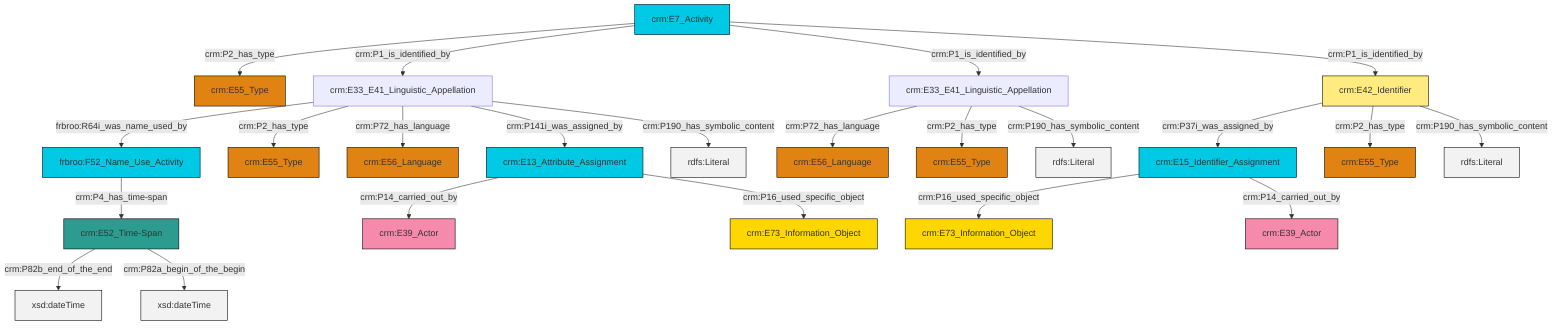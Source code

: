 graph TD
classDef Literal fill:#f2f2f2,stroke:#000000;
classDef CRM_Entity fill:#FFFFFF,stroke:#000000;
classDef Temporal_Entity fill:#00C9E6, stroke:#000000;
classDef Type fill:#E18312, stroke:#000000;
classDef Time-Span fill:#2C9C91, stroke:#000000;
classDef Appellation fill:#FFEB7F, stroke:#000000;
classDef Place fill:#008836, stroke:#000000;
classDef Persistent_Item fill:#B266B2, stroke:#000000;
classDef Conceptual_Object fill:#FFD700, stroke:#000000;
classDef Physical_Thing fill:#D2B48C, stroke:#000000;
classDef Actor fill:#f58aad, stroke:#000000;
classDef PC_Classes fill:#4ce600, stroke:#000000;
classDef Multi fill:#cccccc,stroke:#000000;

2["crm:E7_Activity"]:::Temporal_Entity -->|crm:P2_has_type| 3["crm:E55_Type"]:::Type
6["crm:E33_E41_Linguistic_Appellation"]:::Default -->|frbroo:R64i_was_name_used_by| 7["frbroo:F52_Name_Use_Activity"]:::Temporal_Entity
6["crm:E33_E41_Linguistic_Appellation"]:::Default -->|crm:P2_has_type| 8["crm:E55_Type"]:::Type
4["crm:E33_E41_Linguistic_Appellation"]:::Default -->|crm:P72_has_language| 0["crm:E56_Language"]:::Type
11["crm:E13_Attribute_Assignment"]:::Temporal_Entity -->|crm:P14_carried_out_by| 12["crm:E39_Actor"]:::Actor
16["crm:E42_Identifier"]:::Appellation -->|crm:P37i_was_assigned_by| 18["crm:E15_Identifier_Assignment"]:::Temporal_Entity
16["crm:E42_Identifier"]:::Appellation -->|crm:P2_has_type| 20["crm:E55_Type"]:::Type
18["crm:E15_Identifier_Assignment"]:::Temporal_Entity -->|crm:P16_used_specific_object| 27["crm:E73_Information_Object"]:::Conceptual_Object
2["crm:E7_Activity"]:::Temporal_Entity -->|crm:P1_is_identified_by| 6["crm:E33_E41_Linguistic_Appellation"]:::Default
6["crm:E33_E41_Linguistic_Appellation"]:::Default -->|crm:P72_has_language| 9["crm:E56_Language"]:::Type
6["crm:E33_E41_Linguistic_Appellation"]:::Default -->|crm:P141i_was_assigned_by| 11["crm:E13_Attribute_Assignment"]:::Temporal_Entity
14["crm:E52_Time-Span"]:::Time-Span -->|crm:P82b_end_of_the_end| 28[xsd:dateTime]:::Literal
11["crm:E13_Attribute_Assignment"]:::Temporal_Entity -->|crm:P16_used_specific_object| 21["crm:E73_Information_Object"]:::Conceptual_Object
14["crm:E52_Time-Span"]:::Time-Span -->|crm:P82a_begin_of_the_begin| 32[xsd:dateTime]:::Literal
18["crm:E15_Identifier_Assignment"]:::Temporal_Entity -->|crm:P14_carried_out_by| 33["crm:E39_Actor"]:::Actor
16["crm:E42_Identifier"]:::Appellation -->|crm:P190_has_symbolic_content| 35[rdfs:Literal]:::Literal
4["crm:E33_E41_Linguistic_Appellation"]:::Default -->|crm:P2_has_type| 24["crm:E55_Type"]:::Type
6["crm:E33_E41_Linguistic_Appellation"]:::Default -->|crm:P190_has_symbolic_content| 36[rdfs:Literal]:::Literal
4["crm:E33_E41_Linguistic_Appellation"]:::Default -->|crm:P190_has_symbolic_content| 37[rdfs:Literal]:::Literal
7["frbroo:F52_Name_Use_Activity"]:::Temporal_Entity -->|crm:P4_has_time-span| 14["crm:E52_Time-Span"]:::Time-Span
2["crm:E7_Activity"]:::Temporal_Entity -->|crm:P1_is_identified_by| 4["crm:E33_E41_Linguistic_Appellation"]:::Default
2["crm:E7_Activity"]:::Temporal_Entity -->|crm:P1_is_identified_by| 16["crm:E42_Identifier"]:::Appellation
